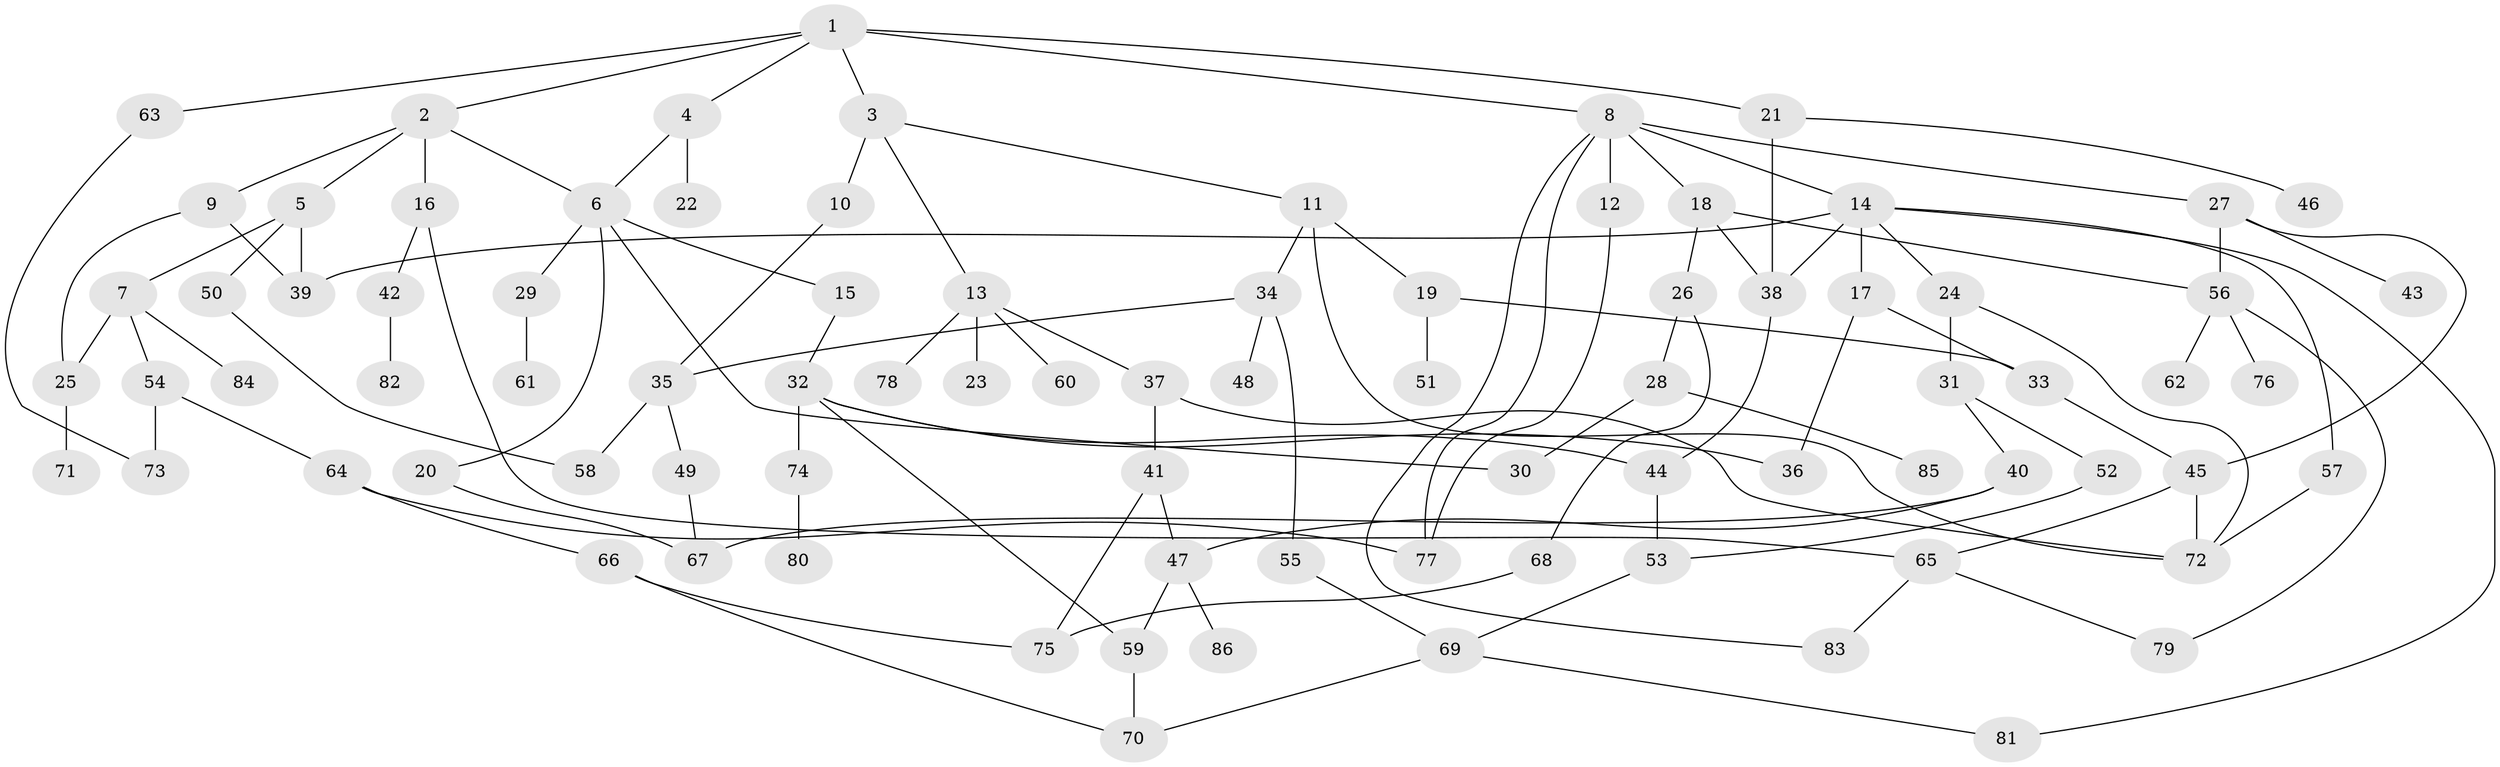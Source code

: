 // Generated by graph-tools (version 1.1) at 2025/01/03/09/25 03:01:01]
// undirected, 86 vertices, 120 edges
graph export_dot {
graph [start="1"]
  node [color=gray90,style=filled];
  1;
  2;
  3;
  4;
  5;
  6;
  7;
  8;
  9;
  10;
  11;
  12;
  13;
  14;
  15;
  16;
  17;
  18;
  19;
  20;
  21;
  22;
  23;
  24;
  25;
  26;
  27;
  28;
  29;
  30;
  31;
  32;
  33;
  34;
  35;
  36;
  37;
  38;
  39;
  40;
  41;
  42;
  43;
  44;
  45;
  46;
  47;
  48;
  49;
  50;
  51;
  52;
  53;
  54;
  55;
  56;
  57;
  58;
  59;
  60;
  61;
  62;
  63;
  64;
  65;
  66;
  67;
  68;
  69;
  70;
  71;
  72;
  73;
  74;
  75;
  76;
  77;
  78;
  79;
  80;
  81;
  82;
  83;
  84;
  85;
  86;
  1 -- 2;
  1 -- 3;
  1 -- 4;
  1 -- 8;
  1 -- 21;
  1 -- 63;
  2 -- 5;
  2 -- 6;
  2 -- 9;
  2 -- 16;
  3 -- 10;
  3 -- 11;
  3 -- 13;
  4 -- 22;
  4 -- 6;
  5 -- 7;
  5 -- 50;
  5 -- 39;
  6 -- 15;
  6 -- 20;
  6 -- 29;
  6 -- 30;
  7 -- 54;
  7 -- 84;
  7 -- 25;
  8 -- 12;
  8 -- 14;
  8 -- 18;
  8 -- 27;
  8 -- 77;
  8 -- 83;
  9 -- 25;
  9 -- 39;
  10 -- 35;
  11 -- 19;
  11 -- 34;
  11 -- 72;
  12 -- 77;
  13 -- 23;
  13 -- 37;
  13 -- 60;
  13 -- 78;
  14 -- 17;
  14 -- 24;
  14 -- 39;
  14 -- 57;
  14 -- 81;
  14 -- 38;
  15 -- 32;
  16 -- 42;
  16 -- 65;
  17 -- 36;
  17 -- 33;
  18 -- 26;
  18 -- 56;
  18 -- 38;
  19 -- 33;
  19 -- 51;
  20 -- 67;
  21 -- 38;
  21 -- 46;
  24 -- 31;
  24 -- 72;
  25 -- 71;
  26 -- 28;
  26 -- 68;
  27 -- 43;
  27 -- 45;
  27 -- 56;
  28 -- 85;
  28 -- 30;
  29 -- 61;
  31 -- 40;
  31 -- 52;
  32 -- 44;
  32 -- 59;
  32 -- 74;
  32 -- 36;
  33 -- 45;
  34 -- 35;
  34 -- 48;
  34 -- 55;
  35 -- 49;
  35 -- 58;
  37 -- 41;
  37 -- 72;
  38 -- 44;
  40 -- 47;
  40 -- 67;
  41 -- 47;
  41 -- 75;
  42 -- 82;
  44 -- 53;
  45 -- 72;
  45 -- 65;
  47 -- 86;
  47 -- 59;
  49 -- 67;
  50 -- 58;
  52 -- 53;
  53 -- 69;
  54 -- 64;
  54 -- 73;
  55 -- 69;
  56 -- 62;
  56 -- 76;
  56 -- 79;
  57 -- 72;
  59 -- 70;
  63 -- 73;
  64 -- 66;
  64 -- 77;
  65 -- 79;
  65 -- 83;
  66 -- 70;
  66 -- 75;
  68 -- 75;
  69 -- 70;
  69 -- 81;
  74 -- 80;
}
